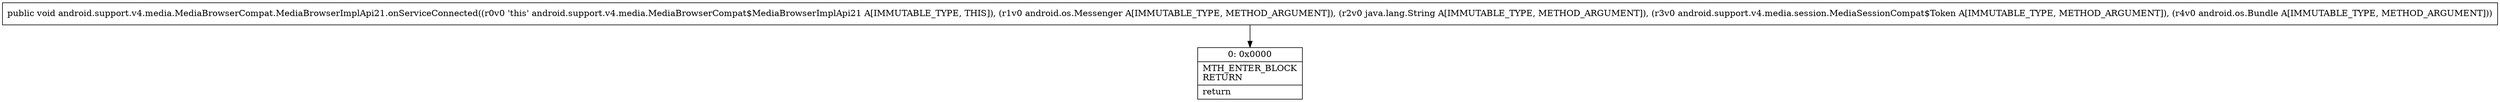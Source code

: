 digraph "CFG forandroid.support.v4.media.MediaBrowserCompat.MediaBrowserImplApi21.onServiceConnected(Landroid\/os\/Messenger;Ljava\/lang\/String;Landroid\/support\/v4\/media\/session\/MediaSessionCompat$Token;Landroid\/os\/Bundle;)V" {
Node_0 [shape=record,label="{0\:\ 0x0000|MTH_ENTER_BLOCK\lRETURN\l|return\l}"];
MethodNode[shape=record,label="{public void android.support.v4.media.MediaBrowserCompat.MediaBrowserImplApi21.onServiceConnected((r0v0 'this' android.support.v4.media.MediaBrowserCompat$MediaBrowserImplApi21 A[IMMUTABLE_TYPE, THIS]), (r1v0 android.os.Messenger A[IMMUTABLE_TYPE, METHOD_ARGUMENT]), (r2v0 java.lang.String A[IMMUTABLE_TYPE, METHOD_ARGUMENT]), (r3v0 android.support.v4.media.session.MediaSessionCompat$Token A[IMMUTABLE_TYPE, METHOD_ARGUMENT]), (r4v0 android.os.Bundle A[IMMUTABLE_TYPE, METHOD_ARGUMENT])) }"];
MethodNode -> Node_0;
}

